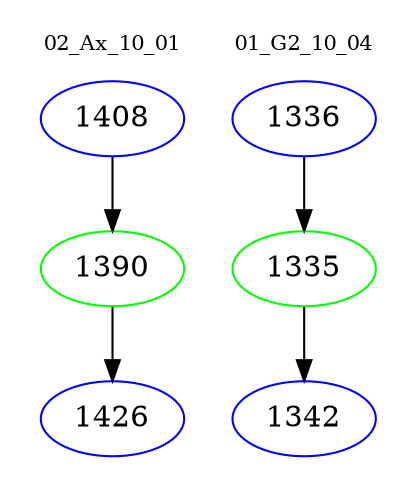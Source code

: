 digraph{
subgraph cluster_0 {
color = white
label = "02_Ax_10_01";
fontsize=10;
T0_1408 [label="1408", color="blue"]
T0_1408 -> T0_1390 [color="black"]
T0_1390 [label="1390", color="green"]
T0_1390 -> T0_1426 [color="black"]
T0_1426 [label="1426", color="blue"]
}
subgraph cluster_1 {
color = white
label = "01_G2_10_04";
fontsize=10;
T1_1336 [label="1336", color="blue"]
T1_1336 -> T1_1335 [color="black"]
T1_1335 [label="1335", color="green"]
T1_1335 -> T1_1342 [color="black"]
T1_1342 [label="1342", color="blue"]
}
}
